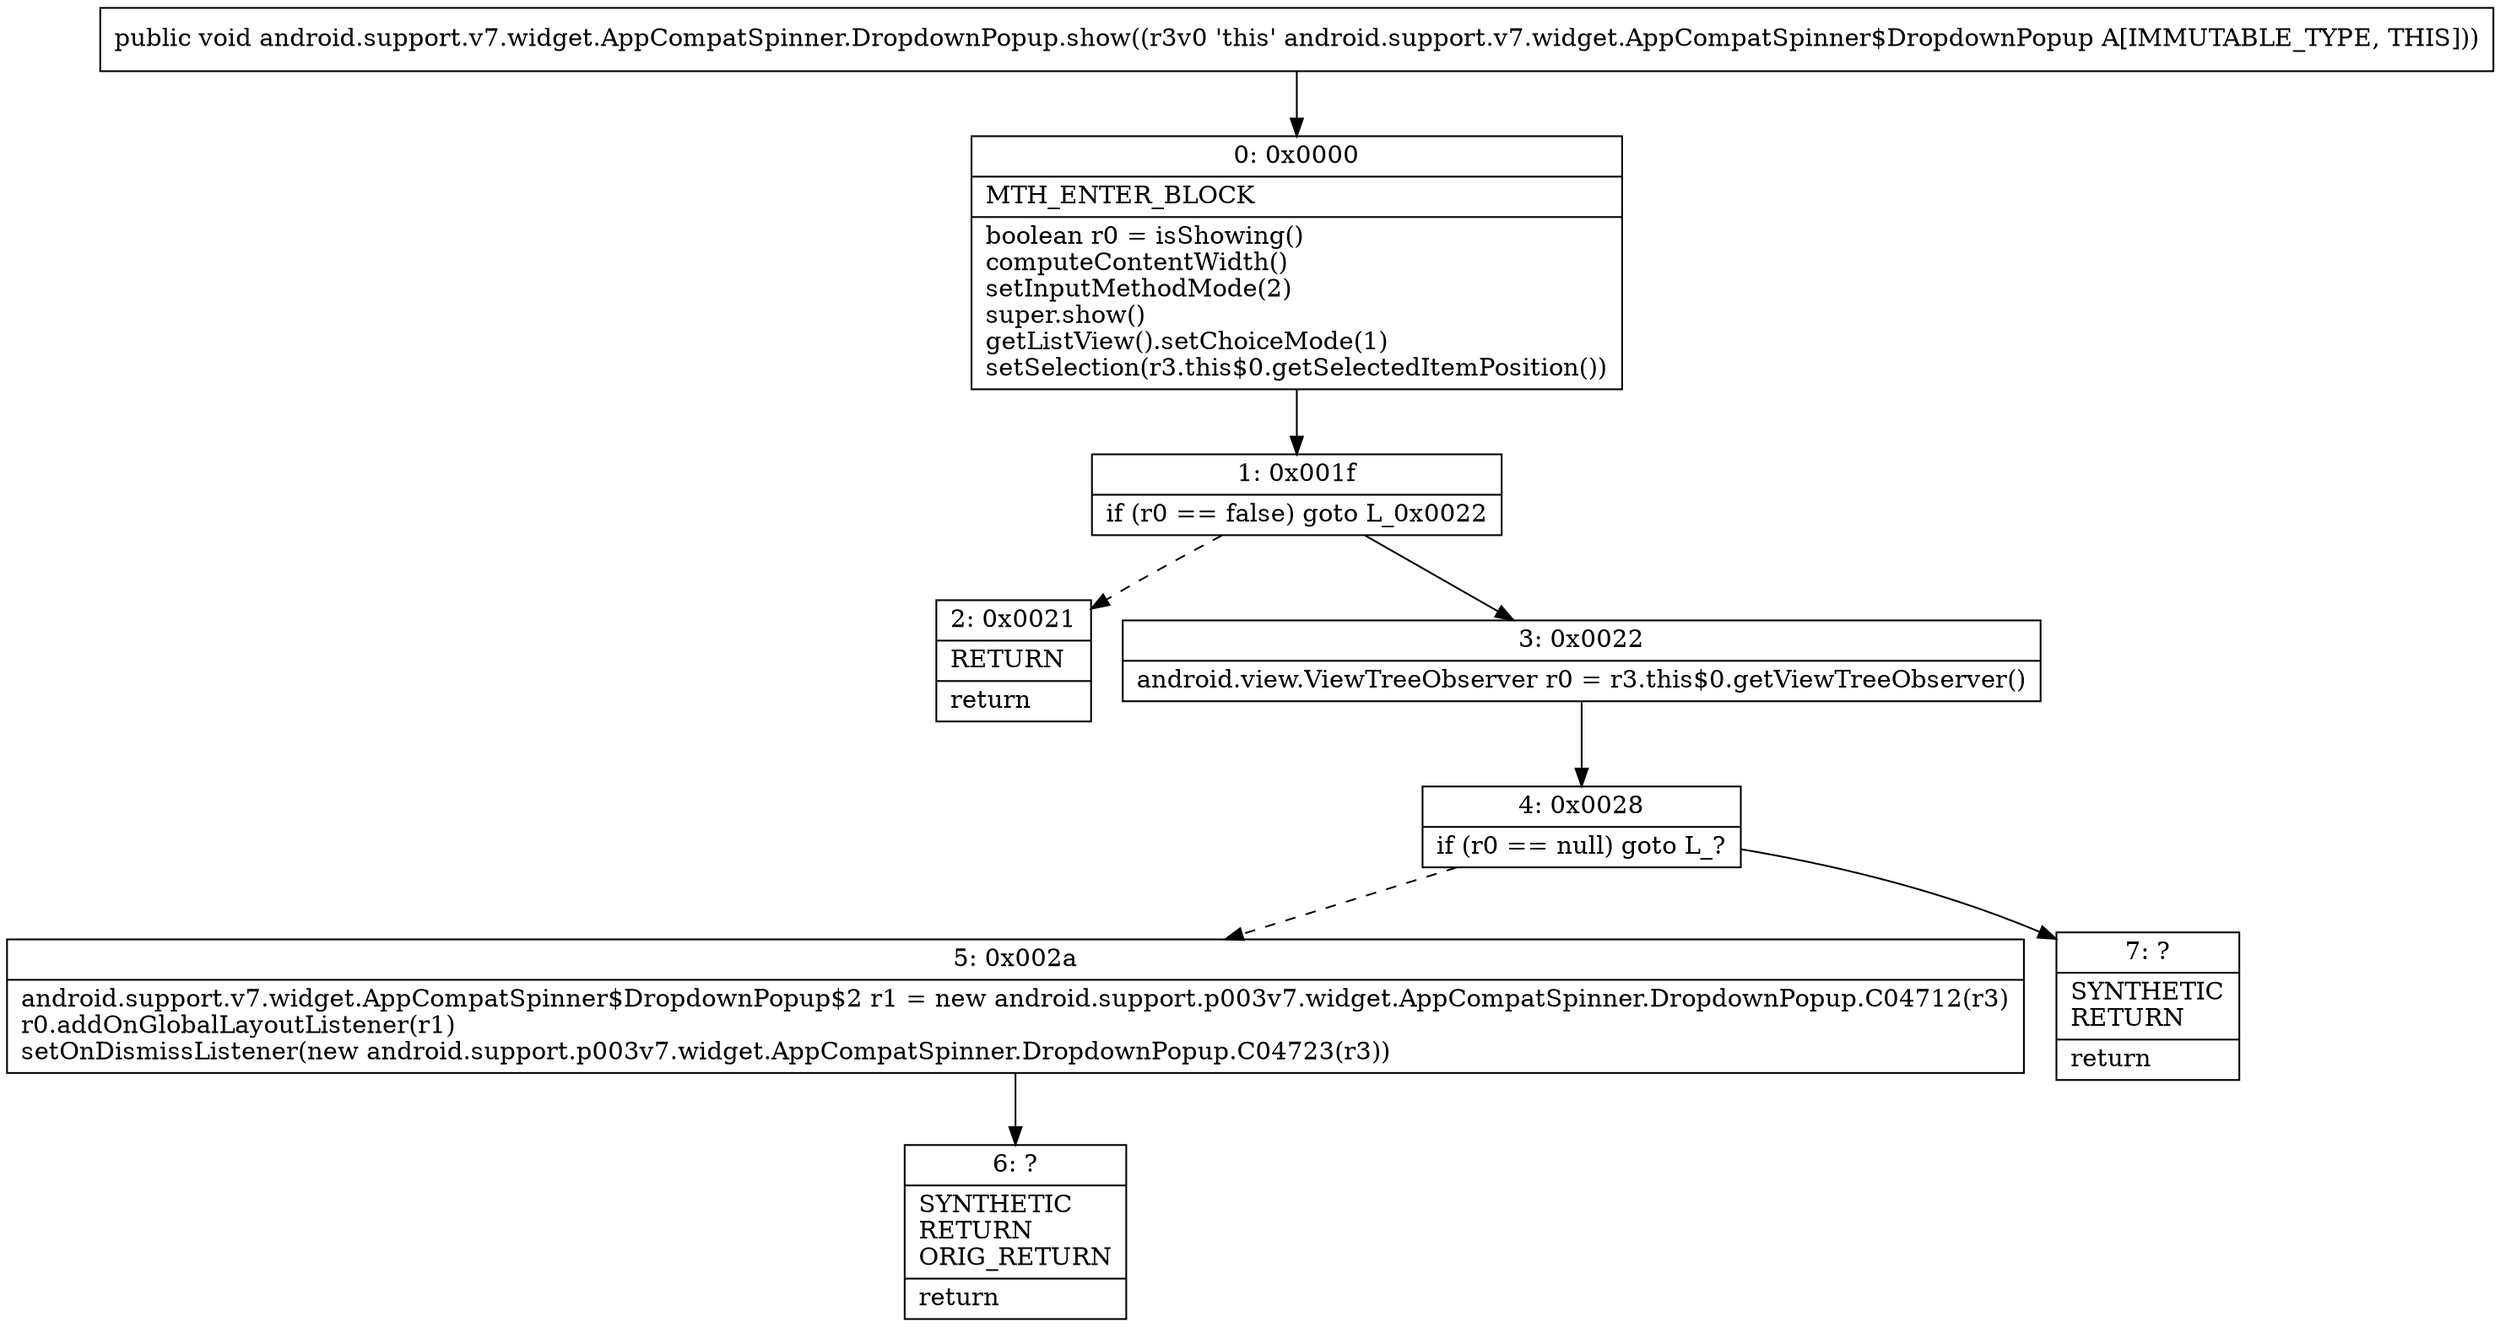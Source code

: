 digraph "CFG forandroid.support.v7.widget.AppCompatSpinner.DropdownPopup.show()V" {
Node_0 [shape=record,label="{0\:\ 0x0000|MTH_ENTER_BLOCK\l|boolean r0 = isShowing()\lcomputeContentWidth()\lsetInputMethodMode(2)\lsuper.show()\lgetListView().setChoiceMode(1)\lsetSelection(r3.this$0.getSelectedItemPosition())\l}"];
Node_1 [shape=record,label="{1\:\ 0x001f|if (r0 == false) goto L_0x0022\l}"];
Node_2 [shape=record,label="{2\:\ 0x0021|RETURN\l|return\l}"];
Node_3 [shape=record,label="{3\:\ 0x0022|android.view.ViewTreeObserver r0 = r3.this$0.getViewTreeObserver()\l}"];
Node_4 [shape=record,label="{4\:\ 0x0028|if (r0 == null) goto L_?\l}"];
Node_5 [shape=record,label="{5\:\ 0x002a|android.support.v7.widget.AppCompatSpinner$DropdownPopup$2 r1 = new android.support.p003v7.widget.AppCompatSpinner.DropdownPopup.C04712(r3)\lr0.addOnGlobalLayoutListener(r1)\lsetOnDismissListener(new android.support.p003v7.widget.AppCompatSpinner.DropdownPopup.C04723(r3))\l}"];
Node_6 [shape=record,label="{6\:\ ?|SYNTHETIC\lRETURN\lORIG_RETURN\l|return\l}"];
Node_7 [shape=record,label="{7\:\ ?|SYNTHETIC\lRETURN\l|return\l}"];
MethodNode[shape=record,label="{public void android.support.v7.widget.AppCompatSpinner.DropdownPopup.show((r3v0 'this' android.support.v7.widget.AppCompatSpinner$DropdownPopup A[IMMUTABLE_TYPE, THIS])) }"];
MethodNode -> Node_0;
Node_0 -> Node_1;
Node_1 -> Node_2[style=dashed];
Node_1 -> Node_3;
Node_3 -> Node_4;
Node_4 -> Node_5[style=dashed];
Node_4 -> Node_7;
Node_5 -> Node_6;
}

